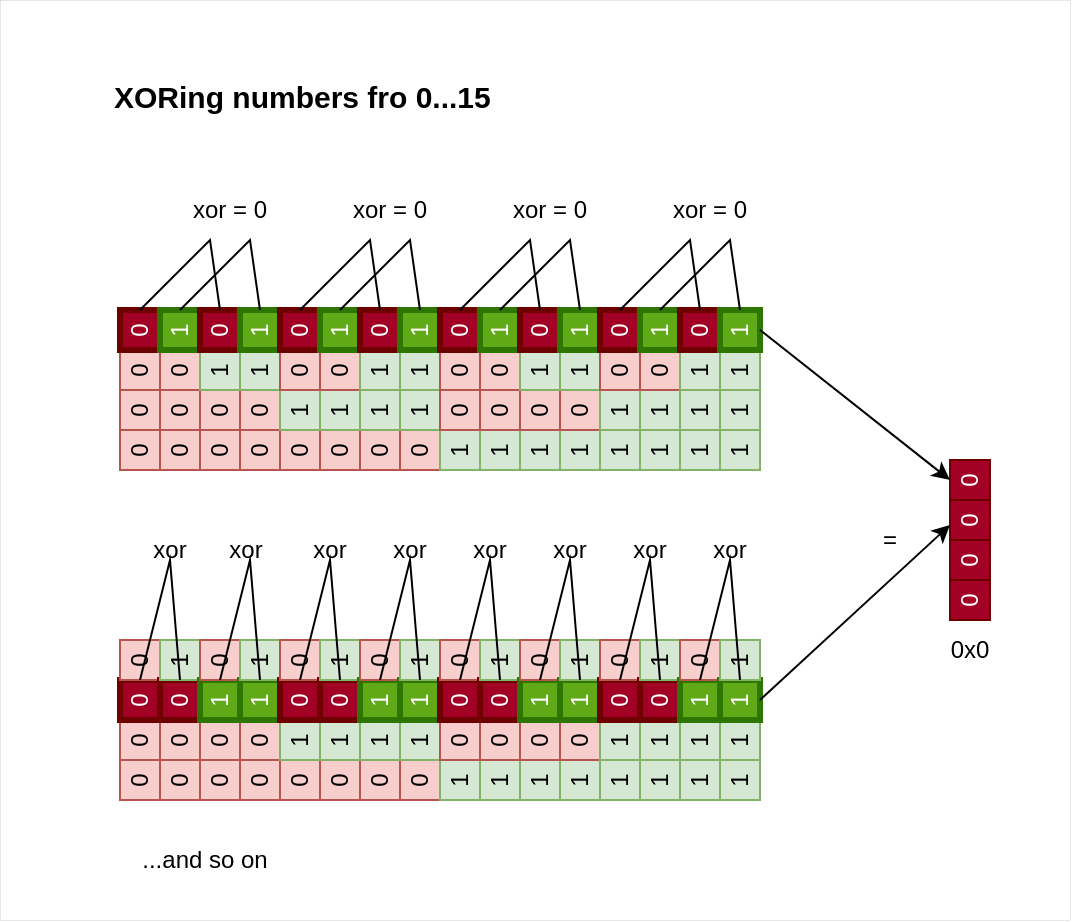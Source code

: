 <mxfile version="20.8.16" type="device"><diagram name="Page-1" id="rO2bwCAvRgl7nx5soJiC"><mxGraphModel dx="768" dy="589" grid="1" gridSize="10" guides="1" tooltips="1" connect="1" arrows="1" fold="1" page="1" pageScale="1" pageWidth="850" pageHeight="1100" math="0" shadow="0"><root><mxCell id="0"/><mxCell id="1" parent="0"/><mxCell id="r87TczbPdWH4VNcZZ8Ag-313" value="" style="rounded=0;whiteSpace=wrap;html=1;strokeWidth=0;fontSize=15;" vertex="1" parent="1"><mxGeometry x="85" y="120" width="535" height="460" as="geometry"/></mxCell><mxCell id="TZ5t3hKsLZW_4LX4MifB-36" value="0" style="whiteSpace=wrap;html=1;aspect=fixed;fillColor=#f8cecc;strokeColor=#b85450;rotation=-90;" parent="1" vertex="1"><mxGeometry x="145" y="335" width="20" height="20" as="geometry"/></mxCell><mxCell id="TZ5t3hKsLZW_4LX4MifB-37" value="0" style="whiteSpace=wrap;html=1;aspect=fixed;fillColor=#f8cecc;strokeColor=#b85450;rotation=-90;" parent="1" vertex="1"><mxGeometry x="145" y="315" width="20" height="20" as="geometry"/></mxCell><mxCell id="TZ5t3hKsLZW_4LX4MifB-38" value="0" style="whiteSpace=wrap;html=1;aspect=fixed;fillColor=#f8cecc;strokeColor=#b85450;rotation=-90;" parent="1" vertex="1"><mxGeometry x="145" y="295" width="20" height="20" as="geometry"/></mxCell><mxCell id="TZ5t3hKsLZW_4LX4MifB-39" value="0" style="whiteSpace=wrap;html=1;aspect=fixed;fillColor=#a20025;strokeColor=#6F0000;strokeWidth=3;fontColor=#ffffff;rotation=-90;" parent="1" vertex="1"><mxGeometry x="145" y="275" width="20" height="20" as="geometry"/></mxCell><mxCell id="TZ5t3hKsLZW_4LX4MifB-40" value="0" style="whiteSpace=wrap;html=1;aspect=fixed;fillColor=#f8cecc;strokeColor=#b85450;rotation=-90;" parent="1" vertex="1"><mxGeometry x="165" y="335" width="20" height="20" as="geometry"/></mxCell><mxCell id="TZ5t3hKsLZW_4LX4MifB-41" value="0" style="whiteSpace=wrap;html=1;aspect=fixed;fillColor=#f8cecc;strokeColor=#b85450;rotation=-90;" parent="1" vertex="1"><mxGeometry x="165" y="315" width="20" height="20" as="geometry"/></mxCell><mxCell id="TZ5t3hKsLZW_4LX4MifB-42" value="0" style="whiteSpace=wrap;html=1;aspect=fixed;fillColor=#f8cecc;strokeColor=#b85450;rotation=-90;" parent="1" vertex="1"><mxGeometry x="165" y="295" width="20" height="20" as="geometry"/></mxCell><mxCell id="TZ5t3hKsLZW_4LX4MifB-43" value="1" style="whiteSpace=wrap;html=1;aspect=fixed;fillColor=#60a917;strokeColor=#2D7600;strokeWidth=3;fontColor=#ffffff;rotation=-90;" parent="1" vertex="1"><mxGeometry x="165" y="275" width="20" height="20" as="geometry"/></mxCell><mxCell id="TZ5t3hKsLZW_4LX4MifB-44" value="0" style="whiteSpace=wrap;html=1;aspect=fixed;fillColor=#f8cecc;strokeColor=#b85450;rotation=-90;" parent="1" vertex="1"><mxGeometry x="185" y="335" width="20" height="20" as="geometry"/></mxCell><mxCell id="TZ5t3hKsLZW_4LX4MifB-45" value="0" style="whiteSpace=wrap;html=1;aspect=fixed;fillColor=#f8cecc;strokeColor=#b85450;rotation=-90;" parent="1" vertex="1"><mxGeometry x="185" y="315" width="20" height="20" as="geometry"/></mxCell><mxCell id="TZ5t3hKsLZW_4LX4MifB-46" value="1" style="whiteSpace=wrap;html=1;aspect=fixed;fillColor=#d5e8d4;strokeColor=#82b366;rotation=-90;" parent="1" vertex="1"><mxGeometry x="185" y="295" width="20" height="20" as="geometry"/></mxCell><mxCell id="TZ5t3hKsLZW_4LX4MifB-47" value="0" style="whiteSpace=wrap;html=1;aspect=fixed;fillColor=#a20025;strokeColor=#6F0000;strokeWidth=3;fontColor=#ffffff;rotation=-90;" parent="1" vertex="1"><mxGeometry x="185" y="275" width="20" height="20" as="geometry"/></mxCell><mxCell id="TZ5t3hKsLZW_4LX4MifB-48" value="0" style="whiteSpace=wrap;html=1;aspect=fixed;fillColor=#f8cecc;strokeColor=#b85450;rotation=-90;" parent="1" vertex="1"><mxGeometry x="205" y="335" width="20" height="20" as="geometry"/></mxCell><mxCell id="TZ5t3hKsLZW_4LX4MifB-49" value="0" style="whiteSpace=wrap;html=1;aspect=fixed;fillColor=#f8cecc;strokeColor=#b85450;rotation=-90;" parent="1" vertex="1"><mxGeometry x="205" y="315" width="20" height="20" as="geometry"/></mxCell><mxCell id="TZ5t3hKsLZW_4LX4MifB-50" value="1" style="whiteSpace=wrap;html=1;aspect=fixed;fillColor=#d5e8d4;strokeColor=#82b366;rotation=-90;" parent="1" vertex="1"><mxGeometry x="205" y="295" width="20" height="20" as="geometry"/></mxCell><mxCell id="TZ5t3hKsLZW_4LX4MifB-51" value="1" style="whiteSpace=wrap;html=1;aspect=fixed;fillColor=#60a917;strokeColor=#2D7600;strokeWidth=3;fontColor=#ffffff;rotation=-90;" parent="1" vertex="1"><mxGeometry x="205" y="275" width="20" height="20" as="geometry"/></mxCell><mxCell id="TZ5t3hKsLZW_4LX4MifB-68" value="0" style="whiteSpace=wrap;html=1;aspect=fixed;fillColor=#f8cecc;strokeColor=#b85450;rotation=-90;" parent="1" vertex="1"><mxGeometry x="225" y="335" width="20" height="20" as="geometry"/></mxCell><mxCell id="TZ5t3hKsLZW_4LX4MifB-69" value="1" style="whiteSpace=wrap;html=1;aspect=fixed;fillColor=#d5e8d4;strokeColor=#82b366;rotation=-90;" parent="1" vertex="1"><mxGeometry x="225" y="315" width="20" height="20" as="geometry"/></mxCell><mxCell id="TZ5t3hKsLZW_4LX4MifB-70" value="0" style="whiteSpace=wrap;html=1;aspect=fixed;fillColor=#f8cecc;strokeColor=#b85450;rotation=-90;" parent="1" vertex="1"><mxGeometry x="225" y="295" width="20" height="20" as="geometry"/></mxCell><mxCell id="TZ5t3hKsLZW_4LX4MifB-71" value="0" style="whiteSpace=wrap;html=1;aspect=fixed;fillColor=#a20025;strokeColor=#6F0000;strokeWidth=3;fontColor=#ffffff;rotation=-90;" parent="1" vertex="1"><mxGeometry x="225" y="275" width="20" height="20" as="geometry"/></mxCell><mxCell id="TZ5t3hKsLZW_4LX4MifB-72" value="0" style="whiteSpace=wrap;html=1;aspect=fixed;fillColor=#f8cecc;strokeColor=#b85450;rotation=-90;" parent="1" vertex="1"><mxGeometry x="245" y="335" width="20" height="20" as="geometry"/></mxCell><mxCell id="TZ5t3hKsLZW_4LX4MifB-73" value="1" style="whiteSpace=wrap;html=1;aspect=fixed;fillColor=#d5e8d4;strokeColor=#82b366;rotation=-90;" parent="1" vertex="1"><mxGeometry x="245" y="315" width="20" height="20" as="geometry"/></mxCell><mxCell id="TZ5t3hKsLZW_4LX4MifB-74" value="0" style="whiteSpace=wrap;html=1;aspect=fixed;fillColor=#f8cecc;strokeColor=#b85450;rotation=-90;" parent="1" vertex="1"><mxGeometry x="245" y="295" width="20" height="20" as="geometry"/></mxCell><mxCell id="TZ5t3hKsLZW_4LX4MifB-75" value="1" style="whiteSpace=wrap;html=1;aspect=fixed;fillColor=#60a917;strokeColor=#2D7600;strokeWidth=3;fontColor=#ffffff;rotation=-90;" parent="1" vertex="1"><mxGeometry x="245" y="275" width="20" height="20" as="geometry"/></mxCell><mxCell id="TZ5t3hKsLZW_4LX4MifB-76" value="0" style="whiteSpace=wrap;html=1;aspect=fixed;fillColor=#f8cecc;strokeColor=#b85450;rotation=-90;" parent="1" vertex="1"><mxGeometry x="265" y="335" width="20" height="20" as="geometry"/></mxCell><mxCell id="TZ5t3hKsLZW_4LX4MifB-77" value="1" style="whiteSpace=wrap;html=1;aspect=fixed;fillColor=#d5e8d4;strokeColor=#82b366;rotation=-90;" parent="1" vertex="1"><mxGeometry x="265" y="315" width="20" height="20" as="geometry"/></mxCell><mxCell id="TZ5t3hKsLZW_4LX4MifB-78" value="1" style="whiteSpace=wrap;html=1;aspect=fixed;fillColor=#d5e8d4;strokeColor=#82b366;rotation=-90;" parent="1" vertex="1"><mxGeometry x="265" y="295" width="20" height="20" as="geometry"/></mxCell><mxCell id="TZ5t3hKsLZW_4LX4MifB-79" value="0" style="whiteSpace=wrap;html=1;aspect=fixed;fillColor=#a20025;strokeColor=#6F0000;strokeWidth=3;fontColor=#ffffff;rotation=-90;" parent="1" vertex="1"><mxGeometry x="265" y="275" width="20" height="20" as="geometry"/></mxCell><mxCell id="TZ5t3hKsLZW_4LX4MifB-80" value="0" style="whiteSpace=wrap;html=1;aspect=fixed;fillColor=#f8cecc;strokeColor=#b85450;rotation=-90;" parent="1" vertex="1"><mxGeometry x="285" y="335" width="20" height="20" as="geometry"/></mxCell><mxCell id="TZ5t3hKsLZW_4LX4MifB-81" value="1" style="whiteSpace=wrap;html=1;aspect=fixed;fillColor=#d5e8d4;strokeColor=#82b366;rotation=-90;" parent="1" vertex="1"><mxGeometry x="285" y="315" width="20" height="20" as="geometry"/></mxCell><mxCell id="TZ5t3hKsLZW_4LX4MifB-82" value="1" style="whiteSpace=wrap;html=1;aspect=fixed;fillColor=#d5e8d4;strokeColor=#82b366;rotation=-90;" parent="1" vertex="1"><mxGeometry x="285" y="295" width="20" height="20" as="geometry"/></mxCell><mxCell id="TZ5t3hKsLZW_4LX4MifB-83" value="1" style="whiteSpace=wrap;html=1;aspect=fixed;fillColor=#60a917;strokeColor=#2D7600;strokeWidth=3;fontColor=#ffffff;rotation=-90;" parent="1" vertex="1"><mxGeometry x="285" y="275" width="20" height="20" as="geometry"/></mxCell><mxCell id="TZ5t3hKsLZW_4LX4MifB-84" value="1" style="whiteSpace=wrap;html=1;aspect=fixed;fillColor=#d5e8d4;strokeColor=#82b366;rotation=-90;" parent="1" vertex="1"><mxGeometry x="305" y="335" width="20" height="20" as="geometry"/></mxCell><mxCell id="TZ5t3hKsLZW_4LX4MifB-85" value="0" style="whiteSpace=wrap;html=1;aspect=fixed;fillColor=#f8cecc;strokeColor=#b85450;rotation=-90;" parent="1" vertex="1"><mxGeometry x="305" y="315" width="20" height="20" as="geometry"/></mxCell><mxCell id="TZ5t3hKsLZW_4LX4MifB-86" value="0" style="whiteSpace=wrap;html=1;aspect=fixed;fillColor=#f8cecc;strokeColor=#b85450;rotation=-90;" parent="1" vertex="1"><mxGeometry x="305" y="295" width="20" height="20" as="geometry"/></mxCell><mxCell id="TZ5t3hKsLZW_4LX4MifB-87" value="0" style="whiteSpace=wrap;html=1;aspect=fixed;fillColor=#a20025;strokeColor=#6F0000;strokeWidth=3;fontColor=#ffffff;rotation=-90;" parent="1" vertex="1"><mxGeometry x="305" y="275" width="20" height="20" as="geometry"/></mxCell><mxCell id="TZ5t3hKsLZW_4LX4MifB-88" value="1" style="whiteSpace=wrap;html=1;aspect=fixed;fillColor=#d5e8d4;strokeColor=#82b366;rotation=-90;" parent="1" vertex="1"><mxGeometry x="325" y="335" width="20" height="20" as="geometry"/></mxCell><mxCell id="TZ5t3hKsLZW_4LX4MifB-89" value="0" style="whiteSpace=wrap;html=1;aspect=fixed;fillColor=#f8cecc;strokeColor=#b85450;rotation=-90;" parent="1" vertex="1"><mxGeometry x="325" y="315" width="20" height="20" as="geometry"/></mxCell><mxCell id="TZ5t3hKsLZW_4LX4MifB-90" value="0" style="whiteSpace=wrap;html=1;aspect=fixed;fillColor=#f8cecc;strokeColor=#b85450;rotation=-90;" parent="1" vertex="1"><mxGeometry x="325" y="295" width="20" height="20" as="geometry"/></mxCell><mxCell id="TZ5t3hKsLZW_4LX4MifB-91" value="1" style="whiteSpace=wrap;html=1;aspect=fixed;fillColor=#60a917;strokeColor=#2D7600;strokeWidth=3;fontColor=#ffffff;rotation=-90;" parent="1" vertex="1"><mxGeometry x="325" y="275" width="20" height="20" as="geometry"/></mxCell><mxCell id="TZ5t3hKsLZW_4LX4MifB-92" value="1" style="whiteSpace=wrap;html=1;aspect=fixed;fillColor=#d5e8d4;strokeColor=#82b366;rotation=-90;" parent="1" vertex="1"><mxGeometry x="345" y="335" width="20" height="20" as="geometry"/></mxCell><mxCell id="TZ5t3hKsLZW_4LX4MifB-93" value="0" style="whiteSpace=wrap;html=1;aspect=fixed;fillColor=#f8cecc;strokeColor=#b85450;rotation=-90;" parent="1" vertex="1"><mxGeometry x="345" y="315" width="20" height="20" as="geometry"/></mxCell><mxCell id="TZ5t3hKsLZW_4LX4MifB-94" value="1" style="whiteSpace=wrap;html=1;aspect=fixed;fillColor=#d5e8d4;strokeColor=#82b366;rotation=-90;" parent="1" vertex="1"><mxGeometry x="345" y="295" width="20" height="20" as="geometry"/></mxCell><mxCell id="TZ5t3hKsLZW_4LX4MifB-95" value="0" style="whiteSpace=wrap;html=1;aspect=fixed;fillColor=#a20025;strokeColor=#6F0000;strokeWidth=3;fontColor=#ffffff;rotation=-90;" parent="1" vertex="1"><mxGeometry x="345" y="275" width="20" height="20" as="geometry"/></mxCell><mxCell id="TZ5t3hKsLZW_4LX4MifB-96" value="1" style="whiteSpace=wrap;html=1;aspect=fixed;fillColor=#d5e8d4;strokeColor=#82b366;rotation=-90;" parent="1" vertex="1"><mxGeometry x="365" y="335" width="20" height="20" as="geometry"/></mxCell><mxCell id="TZ5t3hKsLZW_4LX4MifB-97" value="0" style="whiteSpace=wrap;html=1;aspect=fixed;fillColor=#f8cecc;strokeColor=#b85450;rotation=-90;" parent="1" vertex="1"><mxGeometry x="365" y="315" width="20" height="20" as="geometry"/></mxCell><mxCell id="TZ5t3hKsLZW_4LX4MifB-98" value="1" style="whiteSpace=wrap;html=1;aspect=fixed;fillColor=#d5e8d4;strokeColor=#82b366;rotation=-90;" parent="1" vertex="1"><mxGeometry x="365" y="295" width="20" height="20" as="geometry"/></mxCell><mxCell id="TZ5t3hKsLZW_4LX4MifB-99" value="1" style="whiteSpace=wrap;html=1;aspect=fixed;fillColor=#60a917;strokeColor=#2D7600;strokeWidth=3;fontColor=#ffffff;rotation=-90;" parent="1" vertex="1"><mxGeometry x="365" y="275" width="20" height="20" as="geometry"/></mxCell><mxCell id="TZ5t3hKsLZW_4LX4MifB-100" value="1" style="whiteSpace=wrap;html=1;aspect=fixed;fillColor=#d5e8d4;strokeColor=#82b366;rotation=-90;" parent="1" vertex="1"><mxGeometry x="385" y="335" width="20" height="20" as="geometry"/></mxCell><mxCell id="TZ5t3hKsLZW_4LX4MifB-101" value="1" style="whiteSpace=wrap;html=1;aspect=fixed;fillColor=#d5e8d4;strokeColor=#82b366;rotation=-90;" parent="1" vertex="1"><mxGeometry x="385" y="315" width="20" height="20" as="geometry"/></mxCell><mxCell id="TZ5t3hKsLZW_4LX4MifB-102" value="0" style="whiteSpace=wrap;html=1;aspect=fixed;fillColor=#f8cecc;strokeColor=#b85450;rotation=-90;" parent="1" vertex="1"><mxGeometry x="385" y="295" width="20" height="20" as="geometry"/></mxCell><mxCell id="TZ5t3hKsLZW_4LX4MifB-103" value="0" style="whiteSpace=wrap;html=1;aspect=fixed;fillColor=#a20025;strokeColor=#6F0000;strokeWidth=3;fontColor=#ffffff;rotation=-90;" parent="1" vertex="1"><mxGeometry x="385" y="275" width="20" height="20" as="geometry"/></mxCell><mxCell id="TZ5t3hKsLZW_4LX4MifB-104" value="1" style="whiteSpace=wrap;html=1;aspect=fixed;fillColor=#d5e8d4;strokeColor=#82b366;rotation=-90;" parent="1" vertex="1"><mxGeometry x="405" y="335" width="20" height="20" as="geometry"/></mxCell><mxCell id="TZ5t3hKsLZW_4LX4MifB-105" value="1" style="whiteSpace=wrap;html=1;aspect=fixed;fillColor=#d5e8d4;strokeColor=#82b366;rotation=-90;" parent="1" vertex="1"><mxGeometry x="405" y="315" width="20" height="20" as="geometry"/></mxCell><mxCell id="TZ5t3hKsLZW_4LX4MifB-106" value="0" style="whiteSpace=wrap;html=1;aspect=fixed;fillColor=#f8cecc;strokeColor=#b85450;rotation=-90;" parent="1" vertex="1"><mxGeometry x="405" y="295" width="20" height="20" as="geometry"/></mxCell><mxCell id="TZ5t3hKsLZW_4LX4MifB-107" value="1" style="whiteSpace=wrap;html=1;aspect=fixed;fillColor=#60a917;strokeColor=#2D7600;strokeWidth=3;fontColor=#ffffff;rotation=-90;" parent="1" vertex="1"><mxGeometry x="405" y="275" width="20" height="20" as="geometry"/></mxCell><mxCell id="TZ5t3hKsLZW_4LX4MifB-108" value="1" style="whiteSpace=wrap;html=1;aspect=fixed;fillColor=#d5e8d4;strokeColor=#82b366;rotation=-90;" parent="1" vertex="1"><mxGeometry x="425" y="335" width="20" height="20" as="geometry"/></mxCell><mxCell id="TZ5t3hKsLZW_4LX4MifB-109" value="1" style="whiteSpace=wrap;html=1;aspect=fixed;fillColor=#d5e8d4;strokeColor=#82b366;rotation=-90;" parent="1" vertex="1"><mxGeometry x="425" y="315" width="20" height="20" as="geometry"/></mxCell><mxCell id="TZ5t3hKsLZW_4LX4MifB-110" value="1" style="whiteSpace=wrap;html=1;aspect=fixed;fillColor=#d5e8d4;strokeColor=#82b366;rotation=-90;" parent="1" vertex="1"><mxGeometry x="425" y="295" width="20" height="20" as="geometry"/></mxCell><mxCell id="TZ5t3hKsLZW_4LX4MifB-111" value="0" style="whiteSpace=wrap;html=1;aspect=fixed;fillColor=#a20025;strokeColor=#6F0000;strokeWidth=3;fontColor=#ffffff;rotation=-90;" parent="1" vertex="1"><mxGeometry x="425" y="275" width="20" height="20" as="geometry"/></mxCell><mxCell id="TZ5t3hKsLZW_4LX4MifB-112" value="1" style="whiteSpace=wrap;html=1;aspect=fixed;fillColor=#d5e8d4;strokeColor=#82b366;rotation=-90;" parent="1" vertex="1"><mxGeometry x="445" y="335" width="20" height="20" as="geometry"/></mxCell><mxCell id="TZ5t3hKsLZW_4LX4MifB-113" value="1" style="whiteSpace=wrap;html=1;aspect=fixed;fillColor=#d5e8d4;strokeColor=#82b366;rotation=-90;" parent="1" vertex="1"><mxGeometry x="445" y="315" width="20" height="20" as="geometry"/></mxCell><mxCell id="TZ5t3hKsLZW_4LX4MifB-114" value="1" style="whiteSpace=wrap;html=1;aspect=fixed;fillColor=#d5e8d4;strokeColor=#82b366;rotation=-90;" parent="1" vertex="1"><mxGeometry x="445" y="295" width="20" height="20" as="geometry"/></mxCell><mxCell id="TZ5t3hKsLZW_4LX4MifB-118" value="1" style="whiteSpace=wrap;html=1;aspect=fixed;fillColor=#60a917;strokeColor=#2D7600;strokeWidth=3;fontColor=#ffffff;rotation=-90;" parent="1" vertex="1"><mxGeometry x="445" y="275" width="20" height="20" as="geometry"/></mxCell><mxCell id="r87TczbPdWH4VNcZZ8Ag-2" value="0" style="whiteSpace=wrap;html=1;aspect=fixed;fillColor=#f8cecc;strokeColor=#b85450;rotation=-90;" vertex="1" parent="1"><mxGeometry x="145" y="500" width="20" height="20" as="geometry"/></mxCell><mxCell id="r87TczbPdWH4VNcZZ8Ag-3" value="0" style="whiteSpace=wrap;html=1;aspect=fixed;fillColor=#f8cecc;strokeColor=#b85450;rotation=-90;" vertex="1" parent="1"><mxGeometry x="145" y="480" width="20" height="20" as="geometry"/></mxCell><mxCell id="r87TczbPdWH4VNcZZ8Ag-4" value="0" style="whiteSpace=wrap;html=1;aspect=fixed;fillColor=#a20025;strokeColor=#6F0000;rotation=-90;strokeWidth=3;fontColor=#ffffff;" vertex="1" parent="1"><mxGeometry x="145" y="460" width="20" height="20" as="geometry"/></mxCell><mxCell id="r87TczbPdWH4VNcZZ8Ag-5" value="0" style="whiteSpace=wrap;html=1;aspect=fixed;fillColor=#f8cecc;strokeColor=#b85450;strokeWidth=1;rotation=-90;" vertex="1" parent="1"><mxGeometry x="145" y="440" width="20" height="20" as="geometry"/></mxCell><mxCell id="r87TczbPdWH4VNcZZ8Ag-6" value="0" style="whiteSpace=wrap;html=1;aspect=fixed;fillColor=#f8cecc;strokeColor=#b85450;rotation=-90;" vertex="1" parent="1"><mxGeometry x="165" y="500" width="20" height="20" as="geometry"/></mxCell><mxCell id="r87TczbPdWH4VNcZZ8Ag-7" value="0" style="whiteSpace=wrap;html=1;aspect=fixed;fillColor=#f8cecc;strokeColor=#b85450;rotation=-90;" vertex="1" parent="1"><mxGeometry x="165" y="480" width="20" height="20" as="geometry"/></mxCell><mxCell id="r87TczbPdWH4VNcZZ8Ag-8" value="0" style="whiteSpace=wrap;html=1;aspect=fixed;fillColor=#a20025;strokeColor=#6F0000;rotation=-90;strokeWidth=3;fontColor=#ffffff;" vertex="1" parent="1"><mxGeometry x="165" y="460" width="20" height="20" as="geometry"/></mxCell><mxCell id="r87TczbPdWH4VNcZZ8Ag-9" value="1" style="whiteSpace=wrap;html=1;aspect=fixed;fillColor=#d5e8d4;strokeColor=#82b366;strokeWidth=1;rotation=-90;" vertex="1" parent="1"><mxGeometry x="165" y="440" width="20" height="20" as="geometry"/></mxCell><mxCell id="r87TczbPdWH4VNcZZ8Ag-10" value="0" style="whiteSpace=wrap;html=1;aspect=fixed;fillColor=#f8cecc;strokeColor=#b85450;rotation=-90;" vertex="1" parent="1"><mxGeometry x="185" y="500" width="20" height="20" as="geometry"/></mxCell><mxCell id="r87TczbPdWH4VNcZZ8Ag-11" value="0" style="whiteSpace=wrap;html=1;aspect=fixed;fillColor=#f8cecc;strokeColor=#b85450;rotation=-90;" vertex="1" parent="1"><mxGeometry x="185" y="480" width="20" height="20" as="geometry"/></mxCell><mxCell id="r87TczbPdWH4VNcZZ8Ag-12" value="1" style="whiteSpace=wrap;html=1;aspect=fixed;fillColor=#60a917;strokeColor=#2D7600;rotation=-90;fontColor=#ffffff;strokeWidth=3;" vertex="1" parent="1"><mxGeometry x="185" y="460" width="20" height="20" as="geometry"/></mxCell><mxCell id="r87TczbPdWH4VNcZZ8Ag-13" value="0" style="whiteSpace=wrap;html=1;aspect=fixed;fillColor=#f8cecc;strokeColor=#b85450;strokeWidth=1;rotation=-90;" vertex="1" parent="1"><mxGeometry x="185" y="440" width="20" height="20" as="geometry"/></mxCell><mxCell id="r87TczbPdWH4VNcZZ8Ag-14" value="0" style="whiteSpace=wrap;html=1;aspect=fixed;fillColor=#f8cecc;strokeColor=#b85450;rotation=-90;" vertex="1" parent="1"><mxGeometry x="205" y="500" width="20" height="20" as="geometry"/></mxCell><mxCell id="r87TczbPdWH4VNcZZ8Ag-15" value="0" style="whiteSpace=wrap;html=1;aspect=fixed;fillColor=#f8cecc;strokeColor=#b85450;rotation=-90;" vertex="1" parent="1"><mxGeometry x="205" y="480" width="20" height="20" as="geometry"/></mxCell><mxCell id="r87TczbPdWH4VNcZZ8Ag-16" value="1" style="whiteSpace=wrap;html=1;aspect=fixed;fillColor=#60a917;strokeColor=#2D7600;rotation=-90;fontColor=#ffffff;strokeWidth=3;" vertex="1" parent="1"><mxGeometry x="205" y="460" width="20" height="20" as="geometry"/></mxCell><mxCell id="r87TczbPdWH4VNcZZ8Ag-17" value="1" style="whiteSpace=wrap;html=1;aspect=fixed;fillColor=#d5e8d4;strokeColor=#82b366;strokeWidth=1;rotation=-90;" vertex="1" parent="1"><mxGeometry x="205" y="440" width="20" height="20" as="geometry"/></mxCell><mxCell id="r87TczbPdWH4VNcZZ8Ag-18" value="0" style="whiteSpace=wrap;html=1;aspect=fixed;fillColor=#f8cecc;strokeColor=#b85450;rotation=-90;" vertex="1" parent="1"><mxGeometry x="225" y="500" width="20" height="20" as="geometry"/></mxCell><mxCell id="r87TczbPdWH4VNcZZ8Ag-19" value="1" style="whiteSpace=wrap;html=1;aspect=fixed;fillColor=#d5e8d4;strokeColor=#82b366;rotation=-90;" vertex="1" parent="1"><mxGeometry x="225" y="480" width="20" height="20" as="geometry"/></mxCell><mxCell id="r87TczbPdWH4VNcZZ8Ag-20" value="0" style="whiteSpace=wrap;html=1;aspect=fixed;fillColor=#a20025;strokeColor=#6F0000;rotation=-90;fontColor=#ffffff;strokeWidth=3;" vertex="1" parent="1"><mxGeometry x="225" y="460" width="20" height="20" as="geometry"/></mxCell><mxCell id="r87TczbPdWH4VNcZZ8Ag-21" value="0" style="whiteSpace=wrap;html=1;aspect=fixed;fillColor=#f8cecc;strokeColor=#b85450;strokeWidth=1;rotation=-90;" vertex="1" parent="1"><mxGeometry x="225" y="440" width="20" height="20" as="geometry"/></mxCell><mxCell id="r87TczbPdWH4VNcZZ8Ag-22" value="0" style="whiteSpace=wrap;html=1;aspect=fixed;fillColor=#f8cecc;strokeColor=#b85450;rotation=-90;" vertex="1" parent="1"><mxGeometry x="245" y="500" width="20" height="20" as="geometry"/></mxCell><mxCell id="r87TczbPdWH4VNcZZ8Ag-23" value="1" style="whiteSpace=wrap;html=1;aspect=fixed;fillColor=#d5e8d4;strokeColor=#82b366;rotation=-90;" vertex="1" parent="1"><mxGeometry x="245" y="480" width="20" height="20" as="geometry"/></mxCell><mxCell id="r87TczbPdWH4VNcZZ8Ag-24" value="0" style="whiteSpace=wrap;html=1;aspect=fixed;fillColor=#a20025;strokeColor=#6F0000;rotation=-90;fontColor=#ffffff;strokeWidth=3;" vertex="1" parent="1"><mxGeometry x="245" y="460" width="20" height="20" as="geometry"/></mxCell><mxCell id="r87TczbPdWH4VNcZZ8Ag-25" value="1" style="whiteSpace=wrap;html=1;aspect=fixed;fillColor=#d5e8d4;strokeColor=#82b366;strokeWidth=1;rotation=-90;" vertex="1" parent="1"><mxGeometry x="245" y="440" width="20" height="20" as="geometry"/></mxCell><mxCell id="r87TczbPdWH4VNcZZ8Ag-26" value="0" style="whiteSpace=wrap;html=1;aspect=fixed;fillColor=#f8cecc;strokeColor=#b85450;rotation=-90;" vertex="1" parent="1"><mxGeometry x="265" y="500" width="20" height="20" as="geometry"/></mxCell><mxCell id="r87TczbPdWH4VNcZZ8Ag-27" value="1" style="whiteSpace=wrap;html=1;aspect=fixed;fillColor=#d5e8d4;strokeColor=#82b366;rotation=-90;" vertex="1" parent="1"><mxGeometry x="265" y="480" width="20" height="20" as="geometry"/></mxCell><mxCell id="r87TczbPdWH4VNcZZ8Ag-28" value="1" style="whiteSpace=wrap;html=1;aspect=fixed;fillColor=#60a917;strokeColor=#2D7600;rotation=-90;fontColor=#ffffff;strokeWidth=3;" vertex="1" parent="1"><mxGeometry x="265" y="460" width="20" height="20" as="geometry"/></mxCell><mxCell id="r87TczbPdWH4VNcZZ8Ag-29" value="0" style="whiteSpace=wrap;html=1;aspect=fixed;fillColor=#f8cecc;strokeColor=#b85450;strokeWidth=1;rotation=-90;" vertex="1" parent="1"><mxGeometry x="265" y="440" width="20" height="20" as="geometry"/></mxCell><mxCell id="r87TczbPdWH4VNcZZ8Ag-30" value="0" style="whiteSpace=wrap;html=1;aspect=fixed;fillColor=#f8cecc;strokeColor=#b85450;rotation=-90;" vertex="1" parent="1"><mxGeometry x="285" y="500" width="20" height="20" as="geometry"/></mxCell><mxCell id="r87TczbPdWH4VNcZZ8Ag-31" value="1" style="whiteSpace=wrap;html=1;aspect=fixed;fillColor=#d5e8d4;strokeColor=#82b366;rotation=-90;" vertex="1" parent="1"><mxGeometry x="285" y="480" width="20" height="20" as="geometry"/></mxCell><mxCell id="r87TczbPdWH4VNcZZ8Ag-32" value="1" style="whiteSpace=wrap;html=1;aspect=fixed;fillColor=#60a917;strokeColor=#2D7600;rotation=-90;fontColor=#ffffff;strokeWidth=3;" vertex="1" parent="1"><mxGeometry x="285" y="460" width="20" height="20" as="geometry"/></mxCell><mxCell id="r87TczbPdWH4VNcZZ8Ag-33" value="1" style="whiteSpace=wrap;html=1;aspect=fixed;fillColor=#d5e8d4;strokeColor=#82b366;strokeWidth=1;rotation=-90;" vertex="1" parent="1"><mxGeometry x="285" y="440" width="20" height="20" as="geometry"/></mxCell><mxCell id="r87TczbPdWH4VNcZZ8Ag-34" value="1" style="whiteSpace=wrap;html=1;aspect=fixed;fillColor=#d5e8d4;strokeColor=#82b366;rotation=-90;" vertex="1" parent="1"><mxGeometry x="305" y="500" width="20" height="20" as="geometry"/></mxCell><mxCell id="r87TczbPdWH4VNcZZ8Ag-35" value="0" style="whiteSpace=wrap;html=1;aspect=fixed;fillColor=#f8cecc;strokeColor=#b85450;rotation=-90;" vertex="1" parent="1"><mxGeometry x="305" y="480" width="20" height="20" as="geometry"/></mxCell><mxCell id="r87TczbPdWH4VNcZZ8Ag-36" value="0" style="whiteSpace=wrap;html=1;aspect=fixed;fillColor=#a20025;strokeColor=#6F0000;rotation=-90;fontColor=#ffffff;strokeWidth=3;" vertex="1" parent="1"><mxGeometry x="305" y="460" width="20" height="20" as="geometry"/></mxCell><mxCell id="r87TczbPdWH4VNcZZ8Ag-37" value="0" style="whiteSpace=wrap;html=1;aspect=fixed;fillColor=#f8cecc;strokeColor=#b85450;strokeWidth=1;rotation=-90;" vertex="1" parent="1"><mxGeometry x="305" y="440" width="20" height="20" as="geometry"/></mxCell><mxCell id="r87TczbPdWH4VNcZZ8Ag-38" value="1" style="whiteSpace=wrap;html=1;aspect=fixed;fillColor=#d5e8d4;strokeColor=#82b366;rotation=-90;" vertex="1" parent="1"><mxGeometry x="325" y="500" width="20" height="20" as="geometry"/></mxCell><mxCell id="r87TczbPdWH4VNcZZ8Ag-39" value="0" style="whiteSpace=wrap;html=1;aspect=fixed;fillColor=#f8cecc;strokeColor=#b85450;rotation=-90;" vertex="1" parent="1"><mxGeometry x="325" y="480" width="20" height="20" as="geometry"/></mxCell><mxCell id="r87TczbPdWH4VNcZZ8Ag-40" value="0" style="whiteSpace=wrap;html=1;aspect=fixed;fillColor=#a20025;strokeColor=#6F0000;rotation=-90;fontColor=#ffffff;strokeWidth=3;" vertex="1" parent="1"><mxGeometry x="325" y="460" width="20" height="20" as="geometry"/></mxCell><mxCell id="r87TczbPdWH4VNcZZ8Ag-41" value="1" style="whiteSpace=wrap;html=1;aspect=fixed;fillColor=#d5e8d4;strokeColor=#82b366;strokeWidth=1;rotation=-90;" vertex="1" parent="1"><mxGeometry x="325" y="440" width="20" height="20" as="geometry"/></mxCell><mxCell id="r87TczbPdWH4VNcZZ8Ag-42" value="1" style="whiteSpace=wrap;html=1;aspect=fixed;fillColor=#d5e8d4;strokeColor=#82b366;rotation=-90;" vertex="1" parent="1"><mxGeometry x="345" y="500" width="20" height="20" as="geometry"/></mxCell><mxCell id="r87TczbPdWH4VNcZZ8Ag-43" value="0" style="whiteSpace=wrap;html=1;aspect=fixed;fillColor=#f8cecc;strokeColor=#b85450;rotation=-90;" vertex="1" parent="1"><mxGeometry x="345" y="480" width="20" height="20" as="geometry"/></mxCell><mxCell id="r87TczbPdWH4VNcZZ8Ag-44" value="1" style="whiteSpace=wrap;html=1;aspect=fixed;fillColor=#60a917;strokeColor=#2D7600;rotation=-90;fontColor=#ffffff;strokeWidth=3;" vertex="1" parent="1"><mxGeometry x="345" y="460" width="20" height="20" as="geometry"/></mxCell><mxCell id="r87TczbPdWH4VNcZZ8Ag-45" value="0" style="whiteSpace=wrap;html=1;aspect=fixed;fillColor=#f8cecc;strokeColor=#b85450;strokeWidth=1;rotation=-90;" vertex="1" parent="1"><mxGeometry x="345" y="440" width="20" height="20" as="geometry"/></mxCell><mxCell id="r87TczbPdWH4VNcZZ8Ag-46" value="1" style="whiteSpace=wrap;html=1;aspect=fixed;fillColor=#d5e8d4;strokeColor=#82b366;rotation=-90;" vertex="1" parent="1"><mxGeometry x="365" y="500" width="20" height="20" as="geometry"/></mxCell><mxCell id="r87TczbPdWH4VNcZZ8Ag-47" value="0" style="whiteSpace=wrap;html=1;aspect=fixed;fillColor=#f8cecc;strokeColor=#b85450;rotation=-90;" vertex="1" parent="1"><mxGeometry x="365" y="480" width="20" height="20" as="geometry"/></mxCell><mxCell id="r87TczbPdWH4VNcZZ8Ag-48" value="1" style="whiteSpace=wrap;html=1;aspect=fixed;fillColor=#60a917;strokeColor=#2D7600;rotation=-90;fontColor=#ffffff;strokeWidth=3;" vertex="1" parent="1"><mxGeometry x="365" y="460" width="20" height="20" as="geometry"/></mxCell><mxCell id="r87TczbPdWH4VNcZZ8Ag-49" value="1" style="whiteSpace=wrap;html=1;aspect=fixed;fillColor=#d5e8d4;strokeColor=#82b366;strokeWidth=1;rotation=-90;" vertex="1" parent="1"><mxGeometry x="365" y="440" width="20" height="20" as="geometry"/></mxCell><mxCell id="r87TczbPdWH4VNcZZ8Ag-50" value="1" style="whiteSpace=wrap;html=1;aspect=fixed;fillColor=#d5e8d4;strokeColor=#82b366;rotation=-90;" vertex="1" parent="1"><mxGeometry x="385" y="500" width="20" height="20" as="geometry"/></mxCell><mxCell id="r87TczbPdWH4VNcZZ8Ag-51" value="1" style="whiteSpace=wrap;html=1;aspect=fixed;fillColor=#d5e8d4;strokeColor=#82b366;rotation=-90;" vertex="1" parent="1"><mxGeometry x="385" y="480" width="20" height="20" as="geometry"/></mxCell><mxCell id="r87TczbPdWH4VNcZZ8Ag-52" value="0" style="whiteSpace=wrap;html=1;aspect=fixed;fillColor=#a20025;strokeColor=#6F0000;rotation=-90;fontColor=#ffffff;strokeWidth=3;" vertex="1" parent="1"><mxGeometry x="385" y="460" width="20" height="20" as="geometry"/></mxCell><mxCell id="r87TczbPdWH4VNcZZ8Ag-53" value="0" style="whiteSpace=wrap;html=1;aspect=fixed;fillColor=#f8cecc;strokeColor=#b85450;strokeWidth=1;rotation=-90;" vertex="1" parent="1"><mxGeometry x="385" y="440" width="20" height="20" as="geometry"/></mxCell><mxCell id="r87TczbPdWH4VNcZZ8Ag-54" value="1" style="whiteSpace=wrap;html=1;aspect=fixed;fillColor=#d5e8d4;strokeColor=#82b366;rotation=-90;" vertex="1" parent="1"><mxGeometry x="405" y="500" width="20" height="20" as="geometry"/></mxCell><mxCell id="r87TczbPdWH4VNcZZ8Ag-55" value="1" style="whiteSpace=wrap;html=1;aspect=fixed;fillColor=#d5e8d4;strokeColor=#82b366;rotation=-90;" vertex="1" parent="1"><mxGeometry x="405" y="480" width="20" height="20" as="geometry"/></mxCell><mxCell id="r87TczbPdWH4VNcZZ8Ag-56" value="0" style="whiteSpace=wrap;html=1;aspect=fixed;fillColor=#a20025;strokeColor=#6F0000;rotation=-90;fontColor=#ffffff;strokeWidth=3;" vertex="1" parent="1"><mxGeometry x="405" y="460" width="20" height="20" as="geometry"/></mxCell><mxCell id="r87TczbPdWH4VNcZZ8Ag-57" value="1" style="whiteSpace=wrap;html=1;aspect=fixed;fillColor=#d5e8d4;strokeColor=#82b366;strokeWidth=1;rotation=-90;" vertex="1" parent="1"><mxGeometry x="405" y="440" width="20" height="20" as="geometry"/></mxCell><mxCell id="r87TczbPdWH4VNcZZ8Ag-58" value="1" style="whiteSpace=wrap;html=1;aspect=fixed;fillColor=#d5e8d4;strokeColor=#82b366;rotation=-90;" vertex="1" parent="1"><mxGeometry x="425" y="500" width="20" height="20" as="geometry"/></mxCell><mxCell id="r87TczbPdWH4VNcZZ8Ag-59" value="1" style="whiteSpace=wrap;html=1;aspect=fixed;fillColor=#d5e8d4;strokeColor=#82b366;rotation=-90;" vertex="1" parent="1"><mxGeometry x="425" y="480" width="20" height="20" as="geometry"/></mxCell><mxCell id="r87TczbPdWH4VNcZZ8Ag-60" value="1" style="whiteSpace=wrap;html=1;aspect=fixed;fillColor=#60a917;strokeColor=#2D7600;rotation=-90;fontColor=#ffffff;strokeWidth=3;" vertex="1" parent="1"><mxGeometry x="425" y="460" width="20" height="20" as="geometry"/></mxCell><mxCell id="r87TczbPdWH4VNcZZ8Ag-61" value="0" style="whiteSpace=wrap;html=1;aspect=fixed;fillColor=#f8cecc;strokeColor=#b85450;strokeWidth=1;rotation=-90;" vertex="1" parent="1"><mxGeometry x="425" y="440" width="20" height="20" as="geometry"/></mxCell><mxCell id="r87TczbPdWH4VNcZZ8Ag-62" value="1" style="whiteSpace=wrap;html=1;aspect=fixed;fillColor=#d5e8d4;strokeColor=#82b366;rotation=-90;" vertex="1" parent="1"><mxGeometry x="445" y="500" width="20" height="20" as="geometry"/></mxCell><mxCell id="r87TczbPdWH4VNcZZ8Ag-63" value="1" style="whiteSpace=wrap;html=1;aspect=fixed;fillColor=#d5e8d4;strokeColor=#82b366;rotation=-90;" vertex="1" parent="1"><mxGeometry x="445" y="480" width="20" height="20" as="geometry"/></mxCell><mxCell id="r87TczbPdWH4VNcZZ8Ag-64" value="1" style="whiteSpace=wrap;html=1;aspect=fixed;fillColor=#60a917;strokeColor=#2D7600;rotation=-90;fontColor=#ffffff;strokeWidth=3;" vertex="1" parent="1"><mxGeometry x="445" y="460" width="20" height="20" as="geometry"/></mxCell><mxCell id="r87TczbPdWH4VNcZZ8Ag-65" value="1" style="whiteSpace=wrap;html=1;aspect=fixed;fillColor=#d5e8d4;strokeColor=#82b366;strokeWidth=1;rotation=-90;" vertex="1" parent="1"><mxGeometry x="445" y="440" width="20" height="20" as="geometry"/></mxCell><mxCell id="r87TczbPdWH4VNcZZ8Ag-262" value="" style="endArrow=none;html=1;rounded=0;exitX=1;exitY=0.5;exitDx=0;exitDy=0;entryX=1;entryY=0.5;entryDx=0;entryDy=0;" edge="1" parent="1" source="TZ5t3hKsLZW_4LX4MifB-39" target="TZ5t3hKsLZW_4LX4MifB-47"><mxGeometry width="50" height="50" relative="1" as="geometry"><mxPoint x="240" y="340" as="sourcePoint"/><mxPoint x="290" y="290" as="targetPoint"/><Array as="points"><mxPoint x="190" y="240"/></Array></mxGeometry></mxCell><mxCell id="r87TczbPdWH4VNcZZ8Ag-263" value="" style="endArrow=none;html=1;rounded=0;exitX=1;exitY=0.5;exitDx=0;exitDy=0;entryX=1;entryY=0.5;entryDx=0;entryDy=0;" edge="1" parent="1" source="TZ5t3hKsLZW_4LX4MifB-43" target="TZ5t3hKsLZW_4LX4MifB-51"><mxGeometry width="50" height="50" relative="1" as="geometry"><mxPoint x="240" y="340" as="sourcePoint"/><mxPoint x="290" y="290" as="targetPoint"/><Array as="points"><mxPoint x="210" y="240"/></Array></mxGeometry></mxCell><mxCell id="r87TczbPdWH4VNcZZ8Ag-264" value="" style="endArrow=none;html=1;rounded=0;exitX=1;exitY=0.5;exitDx=0;exitDy=0;entryX=1;entryY=0.5;entryDx=0;entryDy=0;" edge="1" parent="1" source="TZ5t3hKsLZW_4LX4MifB-71" target="TZ5t3hKsLZW_4LX4MifB-79"><mxGeometry width="50" height="50" relative="1" as="geometry"><mxPoint x="240" y="340" as="sourcePoint"/><mxPoint x="290" y="290" as="targetPoint"/><Array as="points"><mxPoint x="270" y="240"/></Array></mxGeometry></mxCell><mxCell id="r87TczbPdWH4VNcZZ8Ag-265" value="" style="endArrow=none;html=1;rounded=0;exitX=1;exitY=0.5;exitDx=0;exitDy=0;entryX=1;entryY=0.5;entryDx=0;entryDy=0;" edge="1" parent="1" source="TZ5t3hKsLZW_4LX4MifB-75" target="TZ5t3hKsLZW_4LX4MifB-83"><mxGeometry width="50" height="50" relative="1" as="geometry"><mxPoint x="240" y="340" as="sourcePoint"/><mxPoint x="290" y="240" as="targetPoint"/><Array as="points"><mxPoint x="290" y="240"/></Array></mxGeometry></mxCell><mxCell id="r87TczbPdWH4VNcZZ8Ag-266" value="" style="endArrow=none;html=1;rounded=0;exitX=1;exitY=0.5;exitDx=0;exitDy=0;entryX=1;entryY=0.5;entryDx=0;entryDy=0;" edge="1" parent="1" source="TZ5t3hKsLZW_4LX4MifB-87" target="TZ5t3hKsLZW_4LX4MifB-95"><mxGeometry width="50" height="50" relative="1" as="geometry"><mxPoint x="240" y="340" as="sourcePoint"/><mxPoint x="290" y="290" as="targetPoint"/><Array as="points"><mxPoint x="350" y="240"/></Array></mxGeometry></mxCell><mxCell id="r87TczbPdWH4VNcZZ8Ag-268" value="" style="endArrow=none;html=1;rounded=0;exitX=1;exitY=0.5;exitDx=0;exitDy=0;entryX=1;entryY=0.5;entryDx=0;entryDy=0;" edge="1" parent="1" source="TZ5t3hKsLZW_4LX4MifB-91" target="TZ5t3hKsLZW_4LX4MifB-99"><mxGeometry width="50" height="50" relative="1" as="geometry"><mxPoint x="240" y="340" as="sourcePoint"/><mxPoint x="290" y="290" as="targetPoint"/><Array as="points"><mxPoint x="370" y="240"/></Array></mxGeometry></mxCell><mxCell id="r87TczbPdWH4VNcZZ8Ag-269" value="" style="endArrow=none;html=1;rounded=0;exitX=1;exitY=0.5;exitDx=0;exitDy=0;entryX=1;entryY=0.5;entryDx=0;entryDy=0;" edge="1" parent="1" source="TZ5t3hKsLZW_4LX4MifB-103" target="TZ5t3hKsLZW_4LX4MifB-111"><mxGeometry width="50" height="50" relative="1" as="geometry"><mxPoint x="240" y="340" as="sourcePoint"/><mxPoint x="290" y="290" as="targetPoint"/><Array as="points"><mxPoint x="430" y="240"/></Array></mxGeometry></mxCell><mxCell id="r87TczbPdWH4VNcZZ8Ag-270" value="" style="endArrow=none;html=1;rounded=0;exitX=1;exitY=0.5;exitDx=0;exitDy=0;entryX=1;entryY=0.5;entryDx=0;entryDy=0;" edge="1" parent="1" source="TZ5t3hKsLZW_4LX4MifB-107" target="TZ5t3hKsLZW_4LX4MifB-118"><mxGeometry width="50" height="50" relative="1" as="geometry"><mxPoint x="240" y="340" as="sourcePoint"/><mxPoint x="290" y="290" as="targetPoint"/><Array as="points"><mxPoint x="450" y="240"/></Array></mxGeometry></mxCell><mxCell id="r87TczbPdWH4VNcZZ8Ag-272" value="" style="endArrow=none;html=1;rounded=0;exitX=0;exitY=0.5;exitDx=0;exitDy=0;entryX=1;entryY=0.5;entryDx=0;entryDy=0;" edge="1" parent="1" source="r87TczbPdWH4VNcZZ8Ag-5" target="r87TczbPdWH4VNcZZ8Ag-8"><mxGeometry width="50" height="50" relative="1" as="geometry"><mxPoint x="270" y="340" as="sourcePoint"/><mxPoint x="240" y="460" as="targetPoint"/><Array as="points"><mxPoint x="170" y="400"/></Array></mxGeometry></mxCell><mxCell id="r87TczbPdWH4VNcZZ8Ag-273" value="" style="endArrow=none;html=1;rounded=0;exitX=0;exitY=0.5;exitDx=0;exitDy=0;entryX=0;entryY=0.5;entryDx=0;entryDy=0;" edge="1" parent="1" source="r87TczbPdWH4VNcZZ8Ag-13" target="r87TczbPdWH4VNcZZ8Ag-17"><mxGeometry width="50" height="50" relative="1" as="geometry"><mxPoint x="270" y="340" as="sourcePoint"/><mxPoint x="320" y="290" as="targetPoint"/><Array as="points"><mxPoint x="210" y="400"/></Array></mxGeometry></mxCell><mxCell id="r87TczbPdWH4VNcZZ8Ag-274" value="" style="endArrow=none;html=1;rounded=0;exitX=1;exitY=0.5;exitDx=0;exitDy=0;entryX=1;entryY=0.5;entryDx=0;entryDy=0;" edge="1" parent="1" source="r87TczbPdWH4VNcZZ8Ag-28" target="r87TczbPdWH4VNcZZ8Ag-32"><mxGeometry width="50" height="50" relative="1" as="geometry"><mxPoint x="270" y="340" as="sourcePoint"/><mxPoint x="320" y="290" as="targetPoint"/><Array as="points"><mxPoint x="290" y="400"/></Array></mxGeometry></mxCell><mxCell id="r87TczbPdWH4VNcZZ8Ag-275" value="" style="endArrow=none;html=1;rounded=0;exitX=0;exitY=0.5;exitDx=0;exitDy=0;entryX=1;entryY=0.5;entryDx=0;entryDy=0;" edge="1" parent="1" source="r87TczbPdWH4VNcZZ8Ag-45" target="r87TczbPdWH4VNcZZ8Ag-48"><mxGeometry width="50" height="50" relative="1" as="geometry"><mxPoint x="280" y="340" as="sourcePoint"/><mxPoint x="330" y="290" as="targetPoint"/><Array as="points"><mxPoint x="370" y="400"/></Array></mxGeometry></mxCell><mxCell id="r87TczbPdWH4VNcZZ8Ag-278" value="" style="endArrow=none;html=1;rounded=0;exitX=0;exitY=0.5;exitDx=0;exitDy=0;entryX=0;entryY=0.5;entryDx=0;entryDy=0;" edge="1" parent="1" source="r87TczbPdWH4VNcZZ8Ag-21" target="r87TczbPdWH4VNcZZ8Ag-25"><mxGeometry width="50" height="50" relative="1" as="geometry"><mxPoint x="220" y="450" as="sourcePoint"/><mxPoint x="270" y="400" as="targetPoint"/><Array as="points"><mxPoint x="250" y="400"/></Array></mxGeometry></mxCell><mxCell id="r87TczbPdWH4VNcZZ8Ag-279" value="" style="endArrow=none;html=1;rounded=0;exitX=0;exitY=0.5;exitDx=0;exitDy=0;entryX=1;entryY=0.5;entryDx=0;entryDy=0;" edge="1" parent="1" source="r87TczbPdWH4VNcZZ8Ag-37" target="r87TczbPdWH4VNcZZ8Ag-40"><mxGeometry width="50" height="50" relative="1" as="geometry"><mxPoint x="220" y="360" as="sourcePoint"/><mxPoint x="270" y="310" as="targetPoint"/><Array as="points"><mxPoint x="330" y="400"/></Array></mxGeometry></mxCell><mxCell id="r87TczbPdWH4VNcZZ8Ag-280" value="" style="endArrow=none;html=1;rounded=0;entryX=1;entryY=0.5;entryDx=0;entryDy=0;" edge="1" parent="1" target="r87TczbPdWH4VNcZZ8Ag-56"><mxGeometry width="50" height="50" relative="1" as="geometry"><mxPoint x="395" y="460" as="sourcePoint"/><mxPoint x="410" y="400" as="targetPoint"/><Array as="points"><mxPoint x="410" y="400"/></Array></mxGeometry></mxCell><mxCell id="r87TczbPdWH4VNcZZ8Ag-281" value="" style="endArrow=none;html=1;rounded=0;exitX=0;exitY=0.5;exitDx=0;exitDy=0;entryX=0;entryY=0.5;entryDx=0;entryDy=0;" edge="1" parent="1" source="r87TczbPdWH4VNcZZ8Ag-61" target="r87TczbPdWH4VNcZZ8Ag-65"><mxGeometry width="50" height="50" relative="1" as="geometry"><mxPoint x="220" y="360" as="sourcePoint"/><mxPoint x="270" y="310" as="targetPoint"/><Array as="points"><mxPoint x="450" y="400"/></Array></mxGeometry></mxCell><mxCell id="r87TczbPdWH4VNcZZ8Ag-285" value="&lt;font style=&quot;font-size: 15px;&quot;&gt;&lt;b&gt;XORing numbers fro 0...15&lt;/b&gt;&lt;/font&gt;" style="text;html=1;strokeColor=none;fillColor=none;align=left;verticalAlign=middle;whiteSpace=wrap;rounded=0;" vertex="1" parent="1"><mxGeometry x="140" y="160" width="210" height="15" as="geometry"/></mxCell><mxCell id="r87TczbPdWH4VNcZZ8Ag-286" value="...and so on" style="text;html=1;strokeColor=none;fillColor=none;align=center;verticalAlign=middle;whiteSpace=wrap;rounded=0;" vertex="1" parent="1"><mxGeometry x="145" y="540" width="85" height="20" as="geometry"/></mxCell><mxCell id="r87TczbPdWH4VNcZZ8Ag-288" value="xor = 0" style="text;html=1;strokeColor=none;fillColor=none;align=center;verticalAlign=middle;whiteSpace=wrap;rounded=0;" vertex="1" parent="1"><mxGeometry x="170" y="210" width="60" height="30" as="geometry"/></mxCell><mxCell id="r87TczbPdWH4VNcZZ8Ag-289" value="xor = 0" style="text;html=1;strokeColor=none;fillColor=none;align=center;verticalAlign=middle;whiteSpace=wrap;rounded=0;" vertex="1" parent="1"><mxGeometry x="250" y="210" width="60" height="30" as="geometry"/></mxCell><mxCell id="r87TczbPdWH4VNcZZ8Ag-290" value="xor = 0" style="text;html=1;strokeColor=none;fillColor=none;align=center;verticalAlign=middle;whiteSpace=wrap;rounded=0;" vertex="1" parent="1"><mxGeometry x="330" y="210" width="60" height="30" as="geometry"/></mxCell><mxCell id="r87TczbPdWH4VNcZZ8Ag-291" value="xor = 0" style="text;html=1;strokeColor=none;fillColor=none;align=center;verticalAlign=middle;whiteSpace=wrap;rounded=0;" vertex="1" parent="1"><mxGeometry x="410" y="210" width="60" height="30" as="geometry"/></mxCell><mxCell id="r87TczbPdWH4VNcZZ8Ag-292" value="xor" style="text;html=1;strokeColor=none;fillColor=none;align=center;verticalAlign=middle;whiteSpace=wrap;rounded=0;" vertex="1" parent="1"><mxGeometry x="140" y="380" width="60" height="30" as="geometry"/></mxCell><mxCell id="r87TczbPdWH4VNcZZ8Ag-293" value="xor" style="text;html=1;strokeColor=none;fillColor=none;align=center;verticalAlign=middle;whiteSpace=wrap;rounded=0;" vertex="1" parent="1"><mxGeometry x="177.5" y="380" width="60" height="30" as="geometry"/></mxCell><mxCell id="r87TczbPdWH4VNcZZ8Ag-298" value="xor" style="text;html=1;strokeColor=none;fillColor=none;align=center;verticalAlign=middle;whiteSpace=wrap;rounded=0;" vertex="1" parent="1"><mxGeometry x="220" y="380" width="60" height="30" as="geometry"/></mxCell><mxCell id="r87TczbPdWH4VNcZZ8Ag-299" value="xor" style="text;html=1;strokeColor=none;fillColor=none;align=center;verticalAlign=middle;whiteSpace=wrap;rounded=0;" vertex="1" parent="1"><mxGeometry x="260" y="380" width="60" height="30" as="geometry"/></mxCell><mxCell id="r87TczbPdWH4VNcZZ8Ag-300" value="xor" style="text;html=1;strokeColor=none;fillColor=none;align=center;verticalAlign=middle;whiteSpace=wrap;rounded=0;" vertex="1" parent="1"><mxGeometry x="300" y="380" width="60" height="30" as="geometry"/></mxCell><mxCell id="r87TczbPdWH4VNcZZ8Ag-302" value="xor" style="text;html=1;strokeColor=none;fillColor=none;align=center;verticalAlign=middle;whiteSpace=wrap;rounded=0;" vertex="1" parent="1"><mxGeometry x="340" y="380" width="60" height="30" as="geometry"/></mxCell><mxCell id="r87TczbPdWH4VNcZZ8Ag-303" value="xor" style="text;html=1;strokeColor=none;fillColor=none;align=center;verticalAlign=middle;whiteSpace=wrap;rounded=0;" vertex="1" parent="1"><mxGeometry x="380" y="380" width="60" height="30" as="geometry"/></mxCell><mxCell id="r87TczbPdWH4VNcZZ8Ag-304" value="xor" style="text;html=1;strokeColor=none;fillColor=none;align=center;verticalAlign=middle;whiteSpace=wrap;rounded=0;" vertex="1" parent="1"><mxGeometry x="420" y="380" width="60" height="30" as="geometry"/></mxCell><mxCell id="r87TczbPdWH4VNcZZ8Ag-305" value="=" style="text;html=1;strokeColor=none;fillColor=none;align=center;verticalAlign=middle;whiteSpace=wrap;rounded=0;" vertex="1" parent="1"><mxGeometry x="500" y="375" width="60" height="30" as="geometry"/></mxCell><mxCell id="r87TczbPdWH4VNcZZ8Ag-306" value="0" style="whiteSpace=wrap;html=1;aspect=fixed;fillColor=#a20025;strokeColor=#6F0000;rotation=-90;fontColor=#ffffff;strokeWidth=1;" vertex="1" parent="1"><mxGeometry x="560" y="410" width="20" height="20" as="geometry"/></mxCell><mxCell id="r87TczbPdWH4VNcZZ8Ag-307" value="0" style="whiteSpace=wrap;html=1;aspect=fixed;fillColor=#a20025;strokeColor=#6F0000;rotation=-90;fontColor=#ffffff;strokeWidth=1;" vertex="1" parent="1"><mxGeometry x="560" y="390" width="20" height="20" as="geometry"/></mxCell><mxCell id="r87TczbPdWH4VNcZZ8Ag-308" value="0" style="whiteSpace=wrap;html=1;aspect=fixed;fillColor=#a20025;strokeColor=#6F0000;rotation=-90;fontColor=#ffffff;strokeWidth=1;" vertex="1" parent="1"><mxGeometry x="560" y="370" width="20" height="20" as="geometry"/></mxCell><mxCell id="r87TczbPdWH4VNcZZ8Ag-309" value="0" style="whiteSpace=wrap;html=1;aspect=fixed;fillColor=#a20025;strokeColor=#6F0000;strokeWidth=1;fontColor=#ffffff;rotation=-90;" vertex="1" parent="1"><mxGeometry x="560" y="350" width="20" height="20" as="geometry"/></mxCell><mxCell id="r87TczbPdWH4VNcZZ8Ag-310" value="0x0" style="text;html=1;strokeColor=none;fillColor=none;align=center;verticalAlign=middle;whiteSpace=wrap;rounded=0;" vertex="1" parent="1"><mxGeometry x="560" y="430" width="20" height="30" as="geometry"/></mxCell><mxCell id="r87TczbPdWH4VNcZZ8Ag-311" value="" style="endArrow=classic;html=1;rounded=0;exitX=0.5;exitY=1;exitDx=0;exitDy=0;entryX=0.5;entryY=0;entryDx=0;entryDy=0;" edge="1" parent="1" source="TZ5t3hKsLZW_4LX4MifB-118" target="r87TczbPdWH4VNcZZ8Ag-309"><mxGeometry width="50" height="50" relative="1" as="geometry"><mxPoint x="310" y="380" as="sourcePoint"/><mxPoint x="360" y="330" as="targetPoint"/></mxGeometry></mxCell><mxCell id="r87TczbPdWH4VNcZZ8Ag-312" value="" style="endArrow=classic;html=1;rounded=0;exitX=0.5;exitY=1;exitDx=0;exitDy=0;entryX=1;entryY=0.25;entryDx=0;entryDy=0;" edge="1" parent="1" source="r87TczbPdWH4VNcZZ8Ag-64" target="r87TczbPdWH4VNcZZ8Ag-305"><mxGeometry width="50" height="50" relative="1" as="geometry"><mxPoint x="310" y="380" as="sourcePoint"/><mxPoint x="360" y="330" as="targetPoint"/></mxGeometry></mxCell></root></mxGraphModel></diagram></mxfile>
